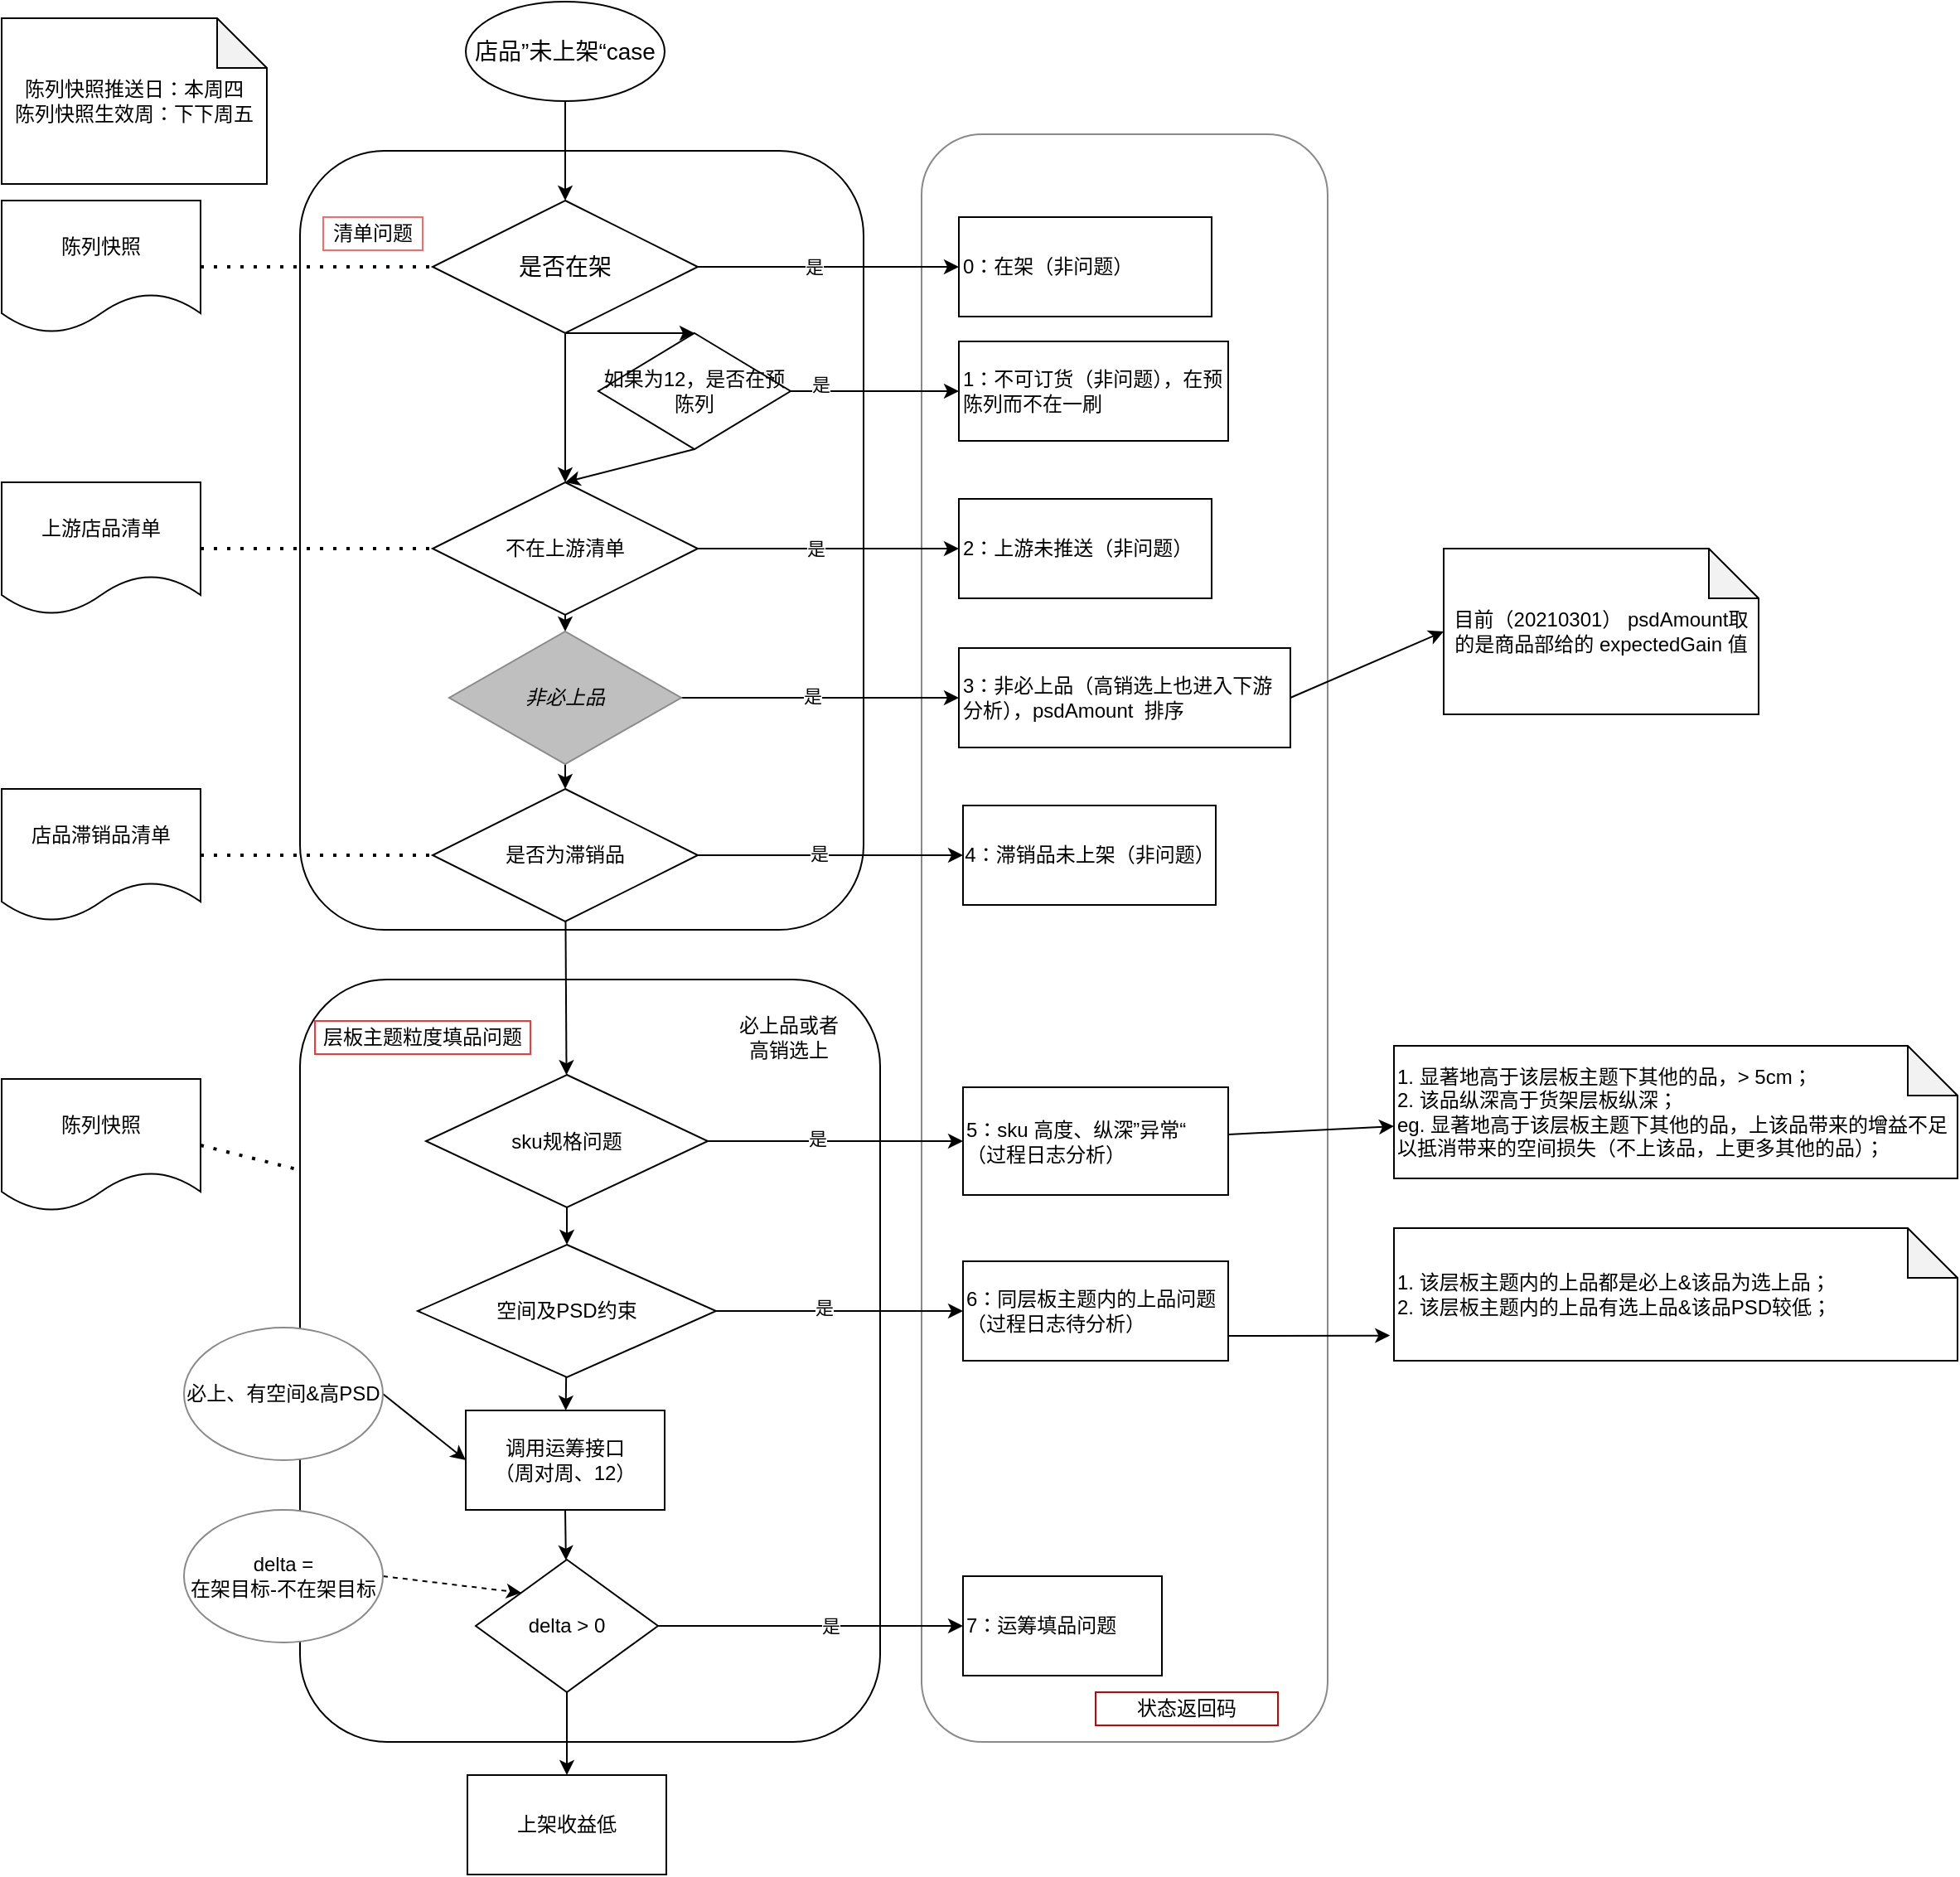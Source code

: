 <mxfile version="14.4.3" type="github">
  <diagram id="S_Vtg1tC3hXxcEHw8p99" name="Page-1">
    <mxGraphModel dx="2431" dy="1264" grid="1" gridSize="10" guides="1" tooltips="1" connect="1" arrows="1" fold="1" page="1" pageScale="1" pageWidth="827" pageHeight="1169" math="0" shadow="0">
      <root>
        <mxCell id="0" />
        <mxCell id="1" parent="0" />
        <mxCell id="GCCHpUo1PIDC4ZOt7AxQ-62" value="" style="rounded=1;whiteSpace=wrap;html=1;strokeColor=#8A8A8A;fillColor=#FFFFFF;" parent="1" vertex="1">
          <mxGeometry x="705" y="150" width="245" height="970" as="geometry" />
        </mxCell>
        <mxCell id="GCCHpUo1PIDC4ZOt7AxQ-51" value="" style="rounded=1;whiteSpace=wrap;html=1;" parent="1" vertex="1">
          <mxGeometry x="330" y="160" width="340" height="470" as="geometry" />
        </mxCell>
        <mxCell id="GCCHpUo1PIDC4ZOt7AxQ-43" value="" style="rounded=1;whiteSpace=wrap;html=1;" parent="1" vertex="1">
          <mxGeometry x="330" y="660" width="350" height="460" as="geometry" />
        </mxCell>
        <mxCell id="GCCHpUo1PIDC4ZOt7AxQ-5" style="edgeStyle=orthogonalEdgeStyle;rounded=0;orthogonalLoop=1;jettySize=auto;html=1;exitX=0.5;exitY=1;exitDx=0;exitDy=0;" parent="1" source="GCCHpUo1PIDC4ZOt7AxQ-3" target="GCCHpUo1PIDC4ZOt7AxQ-4" edge="1">
          <mxGeometry relative="1" as="geometry" />
        </mxCell>
        <mxCell id="GCCHpUo1PIDC4ZOt7AxQ-3" value="&lt;font style=&quot;font-size: 14px&quot;&gt;店品”未上架“case&lt;/font&gt;" style="ellipse;whiteSpace=wrap;html=1;" parent="1" vertex="1">
          <mxGeometry x="430" y="70" width="120" height="60" as="geometry" />
        </mxCell>
        <mxCell id="GCCHpUo1PIDC4ZOt7AxQ-12" value="" style="edgeStyle=orthogonalEdgeStyle;rounded=0;orthogonalLoop=1;jettySize=auto;html=1;" parent="1" source="GCCHpUo1PIDC4ZOt7AxQ-4" target="GCCHpUo1PIDC4ZOt7AxQ-11" edge="1">
          <mxGeometry relative="1" as="geometry" />
        </mxCell>
        <mxCell id="GCCHpUo1PIDC4ZOt7AxQ-14" value="" style="edgeStyle=orthogonalEdgeStyle;rounded=0;orthogonalLoop=1;jettySize=auto;html=1;" parent="1" source="GCCHpUo1PIDC4ZOt7AxQ-4" target="GCCHpUo1PIDC4ZOt7AxQ-13" edge="1">
          <mxGeometry relative="1" as="geometry" />
        </mxCell>
        <mxCell id="GCCHpUo1PIDC4ZOt7AxQ-15" value="是" style="edgeLabel;html=1;align=center;verticalAlign=middle;resizable=0;points=[];" parent="GCCHpUo1PIDC4ZOt7AxQ-14" vertex="1" connectable="0">
          <mxGeometry x="-0.52" y="-3" relative="1" as="geometry">
            <mxPoint x="32" y="-3" as="offset" />
          </mxGeometry>
        </mxCell>
        <mxCell id="krz_2XrXr_R0RCQD7uE6-29" style="edgeStyle=none;rounded=0;orthogonalLoop=1;jettySize=auto;html=1;exitX=0.5;exitY=1;exitDx=0;exitDy=0;entryX=0.5;entryY=0;entryDx=0;entryDy=0;" edge="1" parent="1" source="GCCHpUo1PIDC4ZOt7AxQ-4" target="krz_2XrXr_R0RCQD7uE6-19">
          <mxGeometry relative="1" as="geometry" />
        </mxCell>
        <mxCell id="GCCHpUo1PIDC4ZOt7AxQ-4" value="&lt;font style=&quot;font-size: 14px&quot;&gt;是否在架&lt;/font&gt;" style="rhombus;whiteSpace=wrap;html=1;" parent="1" vertex="1">
          <mxGeometry x="410" y="190" width="160" height="80" as="geometry" />
        </mxCell>
        <mxCell id="GCCHpUo1PIDC4ZOt7AxQ-7" value="陈列快照推送日：本周四&lt;br&gt;陈列快照生效周：下下周五" style="shape=note;whiteSpace=wrap;html=1;backgroundOutline=1;darkOpacity=0.05;" parent="1" vertex="1">
          <mxGeometry x="150" y="80" width="160" height="100" as="geometry" />
        </mxCell>
        <mxCell id="GCCHpUo1PIDC4ZOt7AxQ-9" value="清单问题" style="text;html=1;strokeColor=#FF6666;fillColor=none;align=center;verticalAlign=middle;whiteSpace=wrap;rounded=0;" parent="1" vertex="1">
          <mxGeometry x="344" y="200" width="60" height="20" as="geometry" />
        </mxCell>
        <mxCell id="GCCHpUo1PIDC4ZOt7AxQ-17" value="" style="edgeStyle=orthogonalEdgeStyle;rounded=0;orthogonalLoop=1;jettySize=auto;html=1;" parent="1" source="GCCHpUo1PIDC4ZOt7AxQ-11" target="GCCHpUo1PIDC4ZOt7AxQ-16" edge="1">
          <mxGeometry relative="1" as="geometry" />
        </mxCell>
        <mxCell id="GCCHpUo1PIDC4ZOt7AxQ-18" value="是" style="edgeLabel;html=1;align=center;verticalAlign=middle;resizable=0;points=[];" parent="GCCHpUo1PIDC4ZOt7AxQ-17" vertex="1" connectable="0">
          <mxGeometry x="-0.183" y="3" relative="1" as="geometry">
            <mxPoint x="6" y="3" as="offset" />
          </mxGeometry>
        </mxCell>
        <mxCell id="GCCHpUo1PIDC4ZOt7AxQ-53" value="" style="edgeStyle=none;rounded=0;jumpStyle=gap;orthogonalLoop=1;jettySize=auto;html=1;" parent="1" source="GCCHpUo1PIDC4ZOt7AxQ-11" target="GCCHpUo1PIDC4ZOt7AxQ-52" edge="1">
          <mxGeometry relative="1" as="geometry" />
        </mxCell>
        <mxCell id="GCCHpUo1PIDC4ZOt7AxQ-11" value="不在上游清单" style="rhombus;whiteSpace=wrap;html=1;" parent="1" vertex="1">
          <mxGeometry x="410" y="360" width="160" height="80" as="geometry" />
        </mxCell>
        <mxCell id="GCCHpUo1PIDC4ZOt7AxQ-13" value="0：在架（非问题）" style="whiteSpace=wrap;html=1;align=left;" parent="1" vertex="1">
          <mxGeometry x="727.5" y="200" width="152.5" height="60" as="geometry" />
        </mxCell>
        <mxCell id="GCCHpUo1PIDC4ZOt7AxQ-16" value="2：上游未推送（非问题）" style="whiteSpace=wrap;html=1;align=left;" parent="1" vertex="1">
          <mxGeometry x="727.5" y="370" width="152.5" height="60" as="geometry" />
        </mxCell>
        <mxCell id="GCCHpUo1PIDC4ZOt7AxQ-22" value="" style="edgeStyle=orthogonalEdgeStyle;rounded=0;orthogonalLoop=1;jettySize=auto;html=1;" parent="1" source="GCCHpUo1PIDC4ZOt7AxQ-19" target="GCCHpUo1PIDC4ZOt7AxQ-21" edge="1">
          <mxGeometry relative="1" as="geometry" />
        </mxCell>
        <mxCell id="GCCHpUo1PIDC4ZOt7AxQ-23" value="是" style="edgeLabel;html=1;align=center;verticalAlign=middle;resizable=0;points=[];" parent="GCCHpUo1PIDC4ZOt7AxQ-22" vertex="1" connectable="0">
          <mxGeometry x="-0.046" y="1" relative="1" as="geometry">
            <mxPoint x="-4" as="offset" />
          </mxGeometry>
        </mxCell>
        <mxCell id="GCCHpUo1PIDC4ZOt7AxQ-57" value="" style="edgeStyle=none;rounded=0;jumpStyle=gap;orthogonalLoop=1;jettySize=auto;html=1;" parent="1" source="GCCHpUo1PIDC4ZOt7AxQ-19" target="GCCHpUo1PIDC4ZOt7AxQ-27" edge="1">
          <mxGeometry relative="1" as="geometry" />
        </mxCell>
        <mxCell id="GCCHpUo1PIDC4ZOt7AxQ-19" value="是否为滞销品" style="rhombus;whiteSpace=wrap;html=1;" parent="1" vertex="1">
          <mxGeometry x="410" y="545" width="160" height="80" as="geometry" />
        </mxCell>
        <mxCell id="GCCHpUo1PIDC4ZOt7AxQ-21" value="4：滞销品未上架（非问题）" style="whiteSpace=wrap;html=1;" parent="1" vertex="1">
          <mxGeometry x="730" y="555" width="152.5" height="60" as="geometry" />
        </mxCell>
        <mxCell id="GCCHpUo1PIDC4ZOt7AxQ-32" value="" style="edgeStyle=orthogonalEdgeStyle;rounded=0;orthogonalLoop=1;jettySize=auto;html=1;" parent="1" source="GCCHpUo1PIDC4ZOt7AxQ-27" target="GCCHpUo1PIDC4ZOt7AxQ-31" edge="1">
          <mxGeometry relative="1" as="geometry" />
        </mxCell>
        <mxCell id="GCCHpUo1PIDC4ZOt7AxQ-34" value="" style="edgeStyle=orthogonalEdgeStyle;rounded=0;orthogonalLoop=1;jettySize=auto;html=1;" parent="1" source="GCCHpUo1PIDC4ZOt7AxQ-27" target="GCCHpUo1PIDC4ZOt7AxQ-33" edge="1">
          <mxGeometry relative="1" as="geometry" />
        </mxCell>
        <mxCell id="GCCHpUo1PIDC4ZOt7AxQ-35" value="是" style="edgeLabel;html=1;align=center;verticalAlign=middle;resizable=0;points=[];" parent="GCCHpUo1PIDC4ZOt7AxQ-34" vertex="1" connectable="0">
          <mxGeometry x="-0.148" y="2" relative="1" as="geometry">
            <mxPoint as="offset" />
          </mxGeometry>
        </mxCell>
        <mxCell id="GCCHpUo1PIDC4ZOt7AxQ-27" value="sku规格问题" style="rhombus;whiteSpace=wrap;html=1;" parent="1" vertex="1">
          <mxGeometry x="406" y="717.5" width="170" height="80" as="geometry" />
        </mxCell>
        <mxCell id="GCCHpUo1PIDC4ZOt7AxQ-30" value="层板主题粒度填品问题" style="text;html=1;strokeColor=#FF3333;fillColor=none;align=center;verticalAlign=middle;whiteSpace=wrap;rounded=0;" parent="1" vertex="1">
          <mxGeometry x="339" y="685" width="130" height="20" as="geometry" />
        </mxCell>
        <mxCell id="GCCHpUo1PIDC4ZOt7AxQ-40" value="" style="edgeStyle=orthogonalEdgeStyle;rounded=0;orthogonalLoop=1;jettySize=auto;html=1;" parent="1" source="GCCHpUo1PIDC4ZOt7AxQ-31" target="GCCHpUo1PIDC4ZOt7AxQ-39" edge="1">
          <mxGeometry relative="1" as="geometry" />
        </mxCell>
        <mxCell id="GCCHpUo1PIDC4ZOt7AxQ-41" value="是" style="edgeLabel;html=1;align=center;verticalAlign=middle;resizable=0;points=[];" parent="GCCHpUo1PIDC4ZOt7AxQ-40" vertex="1" connectable="0">
          <mxGeometry x="-0.127" y="2" relative="1" as="geometry">
            <mxPoint as="offset" />
          </mxGeometry>
        </mxCell>
        <mxCell id="krz_2XrXr_R0RCQD7uE6-12" value="" style="edgeStyle=none;rounded=0;orthogonalLoop=1;jettySize=auto;html=1;" edge="1" parent="1" source="GCCHpUo1PIDC4ZOt7AxQ-31" target="krz_2XrXr_R0RCQD7uE6-10">
          <mxGeometry relative="1" as="geometry" />
        </mxCell>
        <mxCell id="GCCHpUo1PIDC4ZOt7AxQ-31" value="空间及PSD约束" style="rhombus;whiteSpace=wrap;html=1;" parent="1" vertex="1">
          <mxGeometry x="401" y="820" width="180" height="80" as="geometry" />
        </mxCell>
        <mxCell id="krz_2XrXr_R0RCQD7uE6-14" value="" style="edgeStyle=none;rounded=0;orthogonalLoop=1;jettySize=auto;html=1;" edge="1" parent="1" source="GCCHpUo1PIDC4ZOt7AxQ-33" target="GCCHpUo1PIDC4ZOt7AxQ-46">
          <mxGeometry relative="1" as="geometry" />
        </mxCell>
        <mxCell id="GCCHpUo1PIDC4ZOt7AxQ-33" value="5：sku 高度、纵深”异常“&lt;br&gt;（过程日志分析）" style="whiteSpace=wrap;html=1;align=left;" parent="1" vertex="1">
          <mxGeometry x="730" y="725" width="160" height="65" as="geometry" />
        </mxCell>
        <mxCell id="GCCHpUo1PIDC4ZOt7AxQ-49" style="edgeStyle=none;rounded=0;jumpStyle=gap;orthogonalLoop=1;jettySize=auto;html=1;exitX=1;exitY=0.75;exitDx=0;exitDy=0;entryX=-0.007;entryY=0.81;entryDx=0;entryDy=0;entryPerimeter=0;" parent="1" source="GCCHpUo1PIDC4ZOt7AxQ-39" target="GCCHpUo1PIDC4ZOt7AxQ-48" edge="1">
          <mxGeometry relative="1" as="geometry" />
        </mxCell>
        <mxCell id="GCCHpUo1PIDC4ZOt7AxQ-39" value="6：同层板主题内的上品问题&amp;nbsp;&lt;br&gt;（过程日志待分析）" style="whiteSpace=wrap;html=1;align=left;" parent="1" vertex="1">
          <mxGeometry x="730" y="830" width="160" height="60" as="geometry" />
        </mxCell>
        <mxCell id="GCCHpUo1PIDC4ZOt7AxQ-44" style="edgeStyle=orthogonalEdgeStyle;rounded=0;orthogonalLoop=1;jettySize=auto;html=1;exitX=0.5;exitY=1;exitDx=0;exitDy=0;" parent="1" source="GCCHpUo1PIDC4ZOt7AxQ-43" target="GCCHpUo1PIDC4ZOt7AxQ-43" edge="1">
          <mxGeometry relative="1" as="geometry" />
        </mxCell>
        <mxCell id="GCCHpUo1PIDC4ZOt7AxQ-46" value="1. 显著地高于该层板主题下其他的品，&amp;gt; 5cm；&lt;br&gt;2. 该品纵深高于货架层板纵深；&lt;br&gt;eg. 显著地高于该层板主题下其他的品，上该品带来的增益不足以抵消带来的空间损失（不上该品，上更多其他的品）；" style="shape=note;whiteSpace=wrap;html=1;backgroundOutline=1;darkOpacity=0.05;align=left;" parent="1" vertex="1">
          <mxGeometry x="990" y="700" width="340" height="80" as="geometry" />
        </mxCell>
        <mxCell id="GCCHpUo1PIDC4ZOt7AxQ-48" value="1. 该层板主题内的上品都是必上&amp;amp;该品为选上品；&lt;br&gt;2. 该层板主题内的上品有选上品&amp;amp;该品PSD较低；" style="shape=note;whiteSpace=wrap;html=1;backgroundOutline=1;darkOpacity=0.05;align=left;" parent="1" vertex="1">
          <mxGeometry x="990" y="810" width="340" height="80" as="geometry" />
        </mxCell>
        <mxCell id="GCCHpUo1PIDC4ZOt7AxQ-54" value="" style="edgeStyle=none;rounded=0;jumpStyle=gap;orthogonalLoop=1;jettySize=auto;html=1;" parent="1" source="GCCHpUo1PIDC4ZOt7AxQ-52" target="GCCHpUo1PIDC4ZOt7AxQ-19" edge="1">
          <mxGeometry relative="1" as="geometry" />
        </mxCell>
        <mxCell id="GCCHpUo1PIDC4ZOt7AxQ-56" value="" style="edgeStyle=none;rounded=0;jumpStyle=gap;orthogonalLoop=1;jettySize=auto;html=1;" parent="1" source="GCCHpUo1PIDC4ZOt7AxQ-52" target="GCCHpUo1PIDC4ZOt7AxQ-55" edge="1">
          <mxGeometry relative="1" as="geometry" />
        </mxCell>
        <mxCell id="GCCHpUo1PIDC4ZOt7AxQ-58" value="是" style="edgeLabel;html=1;align=center;verticalAlign=middle;resizable=0;points=[];" parent="GCCHpUo1PIDC4ZOt7AxQ-56" vertex="1" connectable="0">
          <mxGeometry x="-0.065" y="1" relative="1" as="geometry">
            <mxPoint as="offset" />
          </mxGeometry>
        </mxCell>
        <mxCell id="GCCHpUo1PIDC4ZOt7AxQ-52" value="&lt;i&gt;非必上品&lt;/i&gt;" style="rhombus;whiteSpace=wrap;html=1;strokeColor=#8A8A8A;fillColor=#BFBFBF;" parent="1" vertex="1">
          <mxGeometry x="420" y="450" width="140" height="80" as="geometry" />
        </mxCell>
        <mxCell id="krz_2XrXr_R0RCQD7uE6-31" style="edgeStyle=none;rounded=0;orthogonalLoop=1;jettySize=auto;html=1;exitX=1;exitY=0.5;exitDx=0;exitDy=0;entryX=0;entryY=0.5;entryDx=0;entryDy=0;entryPerimeter=0;" edge="1" parent="1" source="GCCHpUo1PIDC4ZOt7AxQ-55" target="krz_2XrXr_R0RCQD7uE6-30">
          <mxGeometry relative="1" as="geometry" />
        </mxCell>
        <mxCell id="GCCHpUo1PIDC4ZOt7AxQ-55" value="3：非必上品（高销选上也进入下游分析），psdAmount&amp;nbsp; 排序" style="whiteSpace=wrap;html=1;align=left;" parent="1" vertex="1">
          <mxGeometry x="727.5" y="460" width="200" height="60" as="geometry" />
        </mxCell>
        <mxCell id="GCCHpUo1PIDC4ZOt7AxQ-59" value="必上品或者高销选上" style="text;html=1;strokeColor=none;fillColor=none;align=center;verticalAlign=middle;whiteSpace=wrap;rounded=0;" parent="1" vertex="1">
          <mxGeometry x="590" y="685" width="70" height="20" as="geometry" />
        </mxCell>
        <mxCell id="krz_2XrXr_R0RCQD7uE6-27" style="edgeStyle=none;rounded=0;orthogonalLoop=1;jettySize=auto;html=1;exitX=1;exitY=0.5;exitDx=0;exitDy=0;entryX=0;entryY=0.5;entryDx=0;entryDy=0;" edge="1" parent="1" source="GCCHpUo1PIDC4ZOt7AxQ-65" target="krz_2XrXr_R0RCQD7uE6-10">
          <mxGeometry relative="1" as="geometry" />
        </mxCell>
        <mxCell id="GCCHpUo1PIDC4ZOt7AxQ-65" value="必上、有空间&amp;amp;高PSD" style="ellipse;whiteSpace=wrap;html=1;strokeColor=#8A8A8A;fillColor=#FFFFFF;" parent="1" vertex="1">
          <mxGeometry x="260" y="870" width="120" height="80" as="geometry" />
        </mxCell>
        <mxCell id="GCCHpUo1PIDC4ZOt7AxQ-71" value="状态返回码" style="text;html=1;strokeColor=#CC0000;fillColor=none;align=center;verticalAlign=middle;whiteSpace=wrap;rounded=0;" parent="1" vertex="1">
          <mxGeometry x="810" y="1090" width="110" height="20" as="geometry" />
        </mxCell>
        <mxCell id="GCCHpUo1PIDC4ZOt7AxQ-73" value="陈列快照" style="shape=document;whiteSpace=wrap;html=1;boundedLbl=1;strokeColor=#000000;fillColor=#FFFFFF;" parent="1" vertex="1">
          <mxGeometry x="150" y="190" width="120" height="80" as="geometry" />
        </mxCell>
        <mxCell id="GCCHpUo1PIDC4ZOt7AxQ-74" value="上游店品清单" style="shape=document;whiteSpace=wrap;html=1;boundedLbl=1;strokeColor=#000000;fillColor=#FFFFFF;" parent="1" vertex="1">
          <mxGeometry x="150" y="360" width="120" height="80" as="geometry" />
        </mxCell>
        <mxCell id="GCCHpUo1PIDC4ZOt7AxQ-75" value="店品滞销品清单" style="shape=document;whiteSpace=wrap;html=1;boundedLbl=1;strokeColor=#000000;fillColor=#FFFFFF;" parent="1" vertex="1">
          <mxGeometry x="150" y="545" width="120" height="80" as="geometry" />
        </mxCell>
        <mxCell id="GCCHpUo1PIDC4ZOt7AxQ-76" value="陈列快照" style="shape=document;whiteSpace=wrap;html=1;boundedLbl=1;strokeColor=#000000;fillColor=#FFFFFF;" parent="1" vertex="1">
          <mxGeometry x="150" y="720" width="120" height="80" as="geometry" />
        </mxCell>
        <mxCell id="GCCHpUo1PIDC4ZOt7AxQ-79" value="" style="endArrow=none;dashed=1;html=1;dashPattern=1 3;strokeWidth=2;entryX=0;entryY=0.5;entryDx=0;entryDy=0;exitX=1;exitY=0.5;exitDx=0;exitDy=0;" parent="1" source="GCCHpUo1PIDC4ZOt7AxQ-73" target="GCCHpUo1PIDC4ZOt7AxQ-4" edge="1">
          <mxGeometry width="50" height="50" relative="1" as="geometry">
            <mxPoint x="270" y="240" as="sourcePoint" />
            <mxPoint x="300" y="190" as="targetPoint" />
          </mxGeometry>
        </mxCell>
        <mxCell id="GCCHpUo1PIDC4ZOt7AxQ-81" value="" style="endArrow=none;dashed=1;html=1;dashPattern=1 3;strokeWidth=2;entryX=0;entryY=0.5;entryDx=0;entryDy=0;exitX=1;exitY=0.5;exitDx=0;exitDy=0;" parent="1" source="GCCHpUo1PIDC4ZOt7AxQ-74" target="GCCHpUo1PIDC4ZOt7AxQ-11" edge="1">
          <mxGeometry width="50" height="50" relative="1" as="geometry">
            <mxPoint x="270" y="440" as="sourcePoint" />
            <mxPoint x="320" y="390" as="targetPoint" />
          </mxGeometry>
        </mxCell>
        <mxCell id="GCCHpUo1PIDC4ZOt7AxQ-82" value="" style="endArrow=none;dashed=1;html=1;dashPattern=1 3;strokeWidth=2;entryX=0;entryY=0.5;entryDx=0;entryDy=0;exitX=1;exitY=0.5;exitDx=0;exitDy=0;" parent="1" source="GCCHpUo1PIDC4ZOt7AxQ-75" target="GCCHpUo1PIDC4ZOt7AxQ-19" edge="1">
          <mxGeometry width="50" height="50" relative="1" as="geometry">
            <mxPoint x="270" y="570" as="sourcePoint" />
            <mxPoint x="320" y="520" as="targetPoint" />
          </mxGeometry>
        </mxCell>
        <mxCell id="GCCHpUo1PIDC4ZOt7AxQ-83" value="" style="endArrow=none;dashed=1;html=1;dashPattern=1 3;strokeWidth=2;entryX=0;entryY=0.25;entryDx=0;entryDy=0;exitX=1;exitY=0.5;exitDx=0;exitDy=0;" parent="1" source="GCCHpUo1PIDC4ZOt7AxQ-76" target="GCCHpUo1PIDC4ZOt7AxQ-43" edge="1">
          <mxGeometry width="50" height="50" relative="1" as="geometry">
            <mxPoint x="270" y="780" as="sourcePoint" />
            <mxPoint x="320" y="730" as="targetPoint" />
          </mxGeometry>
        </mxCell>
        <mxCell id="krz_2XrXr_R0RCQD7uE6-6" value="" style="edgeStyle=none;rounded=0;orthogonalLoop=1;jettySize=auto;html=1;" edge="1" parent="1" source="krz_2XrXr_R0RCQD7uE6-1" target="krz_2XrXr_R0RCQD7uE6-5">
          <mxGeometry relative="1" as="geometry" />
        </mxCell>
        <mxCell id="krz_2XrXr_R0RCQD7uE6-7" value="是" style="edgeLabel;html=1;align=center;verticalAlign=middle;resizable=0;points=[];" vertex="1" connectable="0" parent="krz_2XrXr_R0RCQD7uE6-6">
          <mxGeometry x="-0.12" y="2" relative="1" as="geometry">
            <mxPoint x="23" y="2" as="offset" />
          </mxGeometry>
        </mxCell>
        <mxCell id="krz_2XrXr_R0RCQD7uE6-18" value="" style="edgeStyle=none;rounded=0;orthogonalLoop=1;jettySize=auto;html=1;" edge="1" parent="1" source="krz_2XrXr_R0RCQD7uE6-1" target="krz_2XrXr_R0RCQD7uE6-17">
          <mxGeometry relative="1" as="geometry" />
        </mxCell>
        <mxCell id="krz_2XrXr_R0RCQD7uE6-1" value="delta &amp;gt; 0" style="rhombus;whiteSpace=wrap;html=1;" vertex="1" parent="1">
          <mxGeometry x="436" y="1010" width="110" height="80" as="geometry" />
        </mxCell>
        <mxCell id="krz_2XrXr_R0RCQD7uE6-4" style="rounded=0;orthogonalLoop=1;jettySize=auto;html=1;exitX=1;exitY=0.5;exitDx=0;exitDy=0;entryX=0;entryY=0;entryDx=0;entryDy=0;dashed=1;" edge="1" parent="1" source="krz_2XrXr_R0RCQD7uE6-3" target="krz_2XrXr_R0RCQD7uE6-1">
          <mxGeometry relative="1" as="geometry" />
        </mxCell>
        <mxCell id="krz_2XrXr_R0RCQD7uE6-3" value="delta = &lt;br&gt;在架目标-不在架目标" style="ellipse;whiteSpace=wrap;html=1;strokeColor=#8A8A8A;fillColor=#FFFFFF;" vertex="1" parent="1">
          <mxGeometry x="260" y="980" width="120" height="80" as="geometry" />
        </mxCell>
        <mxCell id="krz_2XrXr_R0RCQD7uE6-5" value="7：运筹填品问题" style="whiteSpace=wrap;html=1;align=left;" vertex="1" parent="1">
          <mxGeometry x="730" y="1020" width="120" height="60" as="geometry" />
        </mxCell>
        <mxCell id="krz_2XrXr_R0RCQD7uE6-11" style="edgeStyle=none;rounded=0;orthogonalLoop=1;jettySize=auto;html=1;exitX=0.5;exitY=1;exitDx=0;exitDy=0;" edge="1" parent="1" source="krz_2XrXr_R0RCQD7uE6-10" target="krz_2XrXr_R0RCQD7uE6-1">
          <mxGeometry relative="1" as="geometry" />
        </mxCell>
        <mxCell id="krz_2XrXr_R0RCQD7uE6-10" value="调用运筹接口&lt;br&gt;（周对周、12）" style="rounded=0;whiteSpace=wrap;html=1;" vertex="1" parent="1">
          <mxGeometry x="430" y="920" width="120" height="60" as="geometry" />
        </mxCell>
        <mxCell id="krz_2XrXr_R0RCQD7uE6-16" style="edgeStyle=none;rounded=0;orthogonalLoop=1;jettySize=auto;html=1;exitX=0.75;exitY=0;exitDx=0;exitDy=0;" edge="1" parent="1" source="GCCHpUo1PIDC4ZOt7AxQ-43" target="GCCHpUo1PIDC4ZOt7AxQ-43">
          <mxGeometry relative="1" as="geometry" />
        </mxCell>
        <mxCell id="krz_2XrXr_R0RCQD7uE6-17" value="上架收益低" style="whiteSpace=wrap;html=1;" vertex="1" parent="1">
          <mxGeometry x="431" y="1140" width="120" height="60" as="geometry" />
        </mxCell>
        <mxCell id="krz_2XrXr_R0RCQD7uE6-21" style="edgeStyle=none;rounded=0;orthogonalLoop=1;jettySize=auto;html=1;exitX=0.5;exitY=1;exitDx=0;exitDy=0;" edge="1" parent="1" source="krz_2XrXr_R0RCQD7uE6-19">
          <mxGeometry relative="1" as="geometry">
            <mxPoint x="490" y="360" as="targetPoint" />
          </mxGeometry>
        </mxCell>
        <mxCell id="krz_2XrXr_R0RCQD7uE6-26" style="edgeStyle=none;rounded=0;orthogonalLoop=1;jettySize=auto;html=1;exitX=1;exitY=0.5;exitDx=0;exitDy=0;entryX=0;entryY=0.5;entryDx=0;entryDy=0;" edge="1" parent="1" source="krz_2XrXr_R0RCQD7uE6-19" target="krz_2XrXr_R0RCQD7uE6-25">
          <mxGeometry relative="1" as="geometry" />
        </mxCell>
        <mxCell id="krz_2XrXr_R0RCQD7uE6-28" value="是" style="edgeLabel;html=1;align=center;verticalAlign=middle;resizable=0;points=[];" vertex="1" connectable="0" parent="krz_2XrXr_R0RCQD7uE6-26">
          <mxGeometry x="-0.3" y="4" relative="1" as="geometry">
            <mxPoint x="-18" as="offset" />
          </mxGeometry>
        </mxCell>
        <mxCell id="krz_2XrXr_R0RCQD7uE6-19" value="如果为12，是否在预陈列" style="rhombus;whiteSpace=wrap;html=1;" vertex="1" parent="1">
          <mxGeometry x="510" y="270" width="116" height="70" as="geometry" />
        </mxCell>
        <mxCell id="krz_2XrXr_R0RCQD7uE6-25" value="1：不可订货（非问题），在预陈列而不在一刷" style="whiteSpace=wrap;html=1;align=left;" vertex="1" parent="1">
          <mxGeometry x="727.5" y="275" width="162.5" height="60" as="geometry" />
        </mxCell>
        <mxCell id="krz_2XrXr_R0RCQD7uE6-30" value="目前（20210301） psdAmount取的是商品部给的 expectedGain 值" style="shape=note;whiteSpace=wrap;html=1;backgroundOutline=1;darkOpacity=0.05;" vertex="1" parent="1">
          <mxGeometry x="1020" y="400" width="190" height="100" as="geometry" />
        </mxCell>
      </root>
    </mxGraphModel>
  </diagram>
</mxfile>
